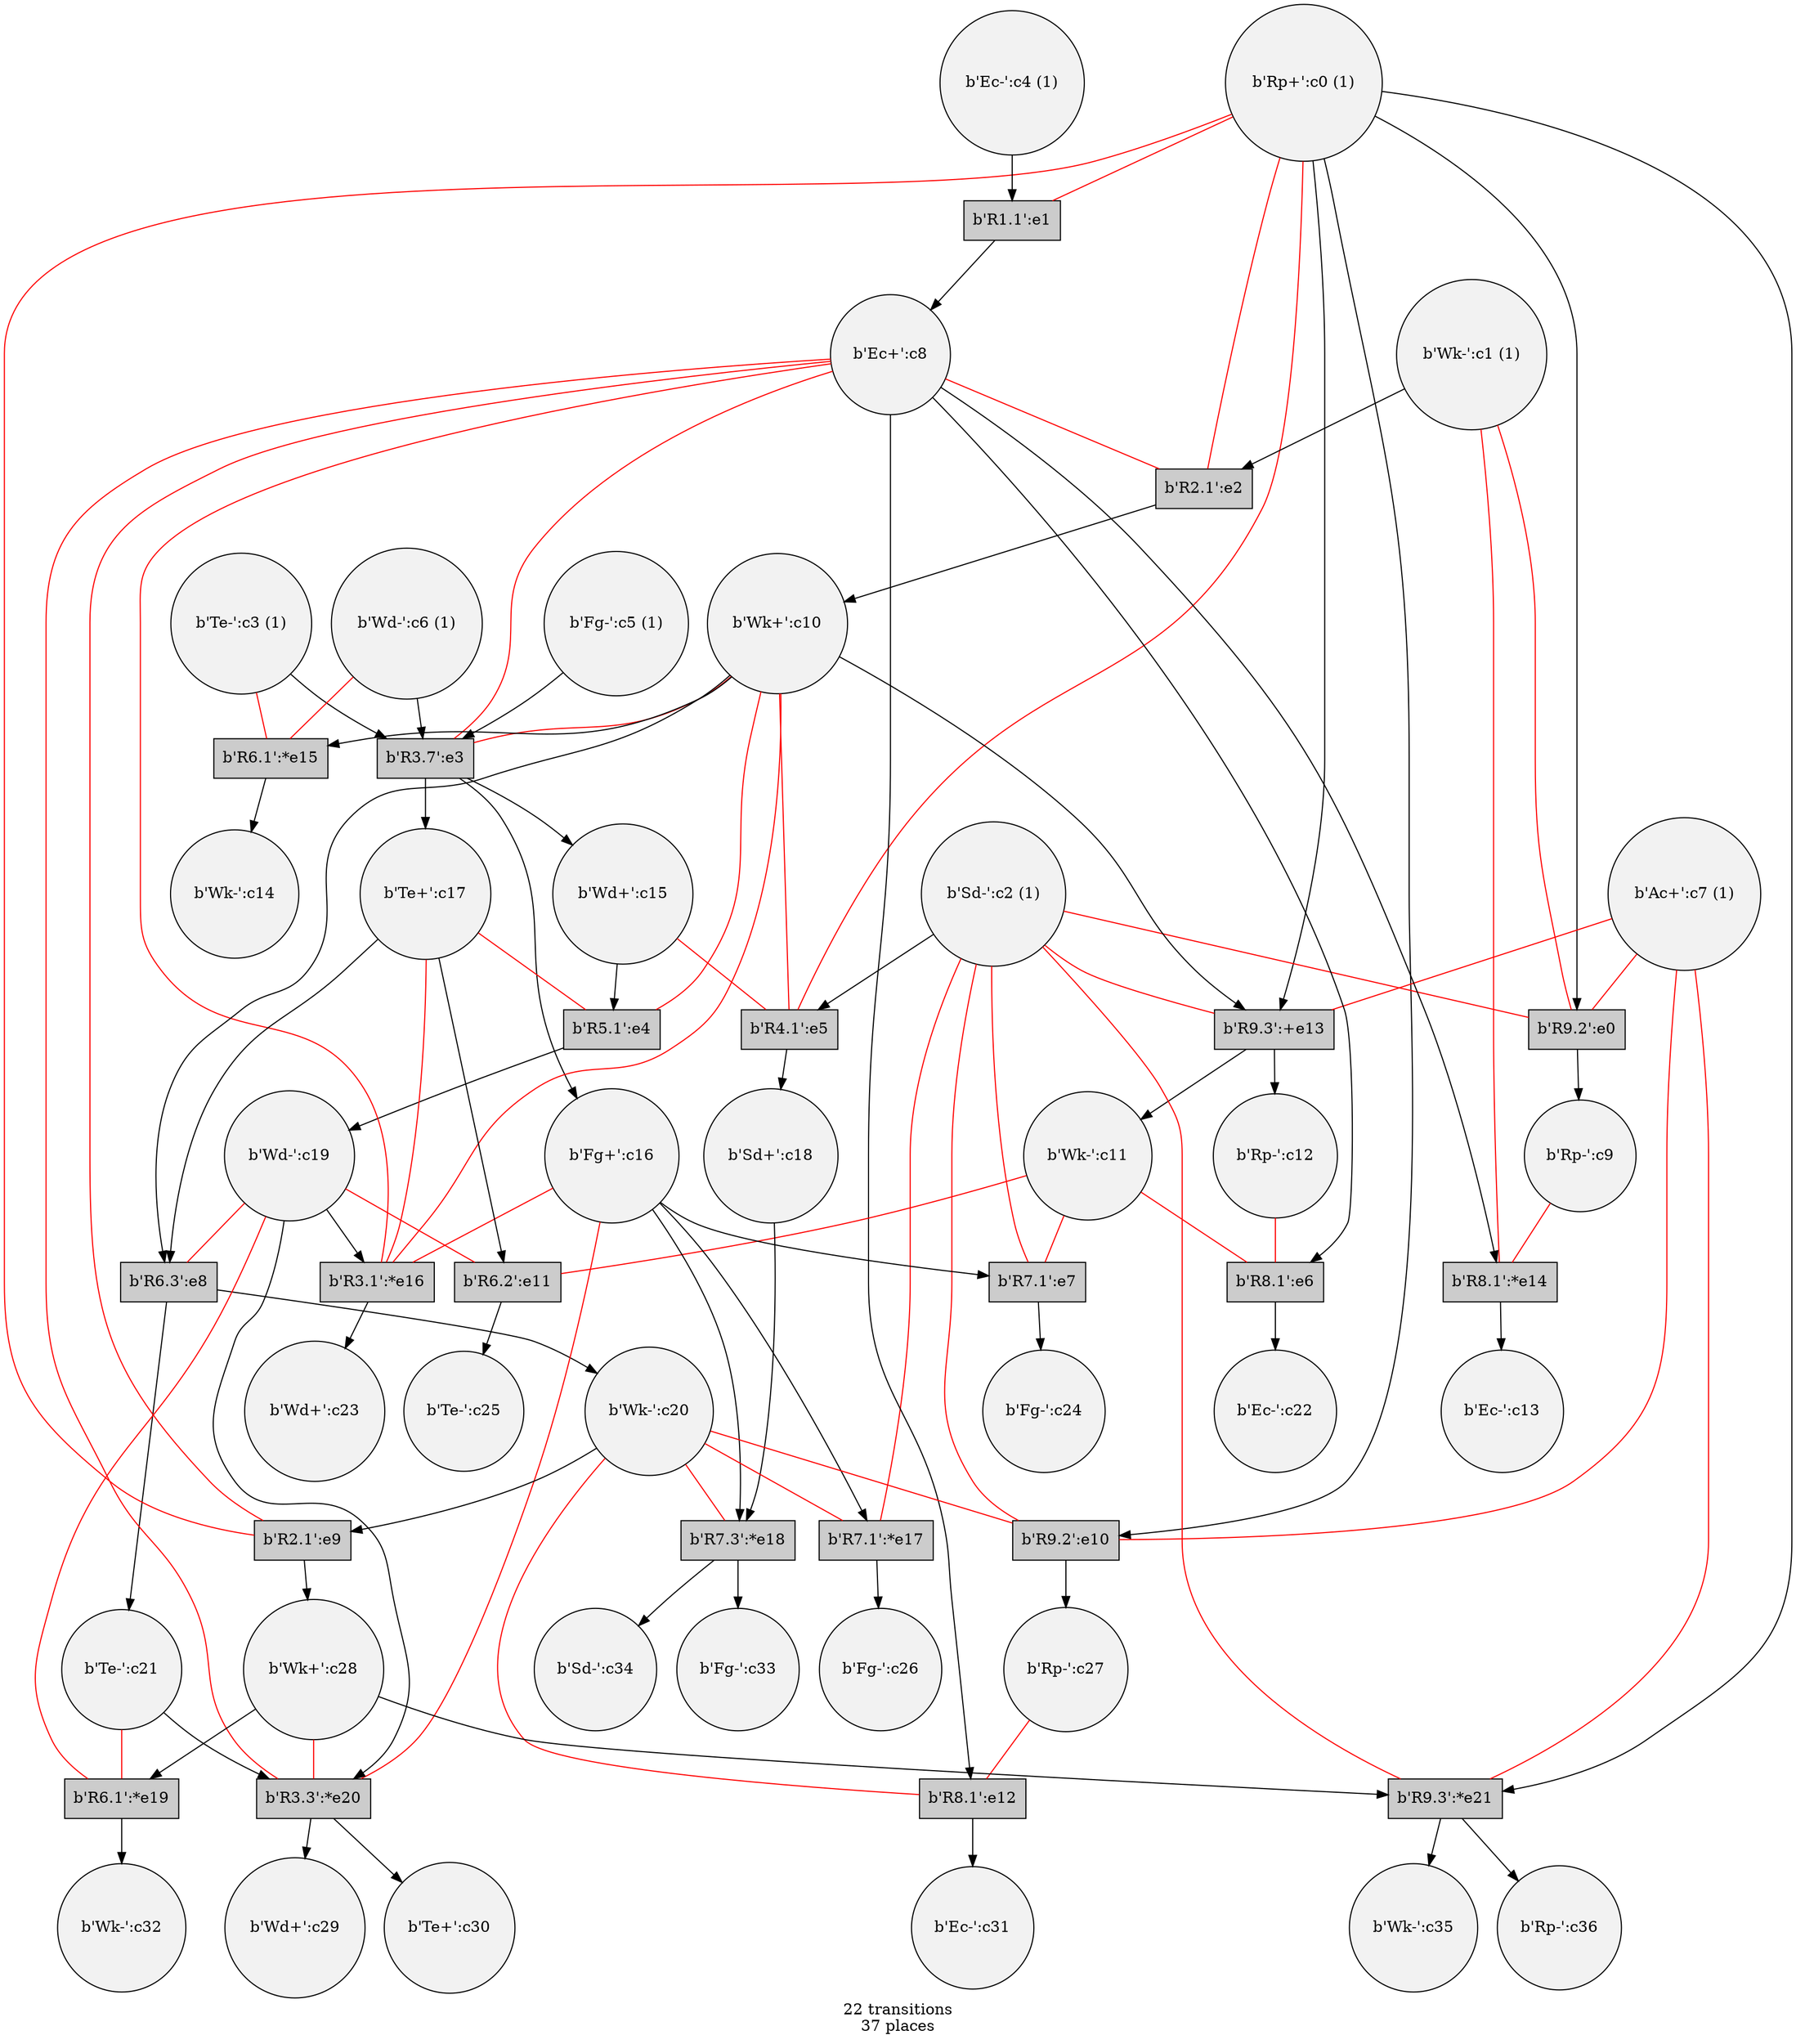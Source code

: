 digraph {
	/* transitions */
	node	[shape=box style=filled fillcolor=gray80];
	t139802831740592 [label="b'R9.2':e0"];
	t139802822956512 [label="b'R1.1':e1"];
	t139802822955456 [label="b'R2.1':e2"];
	t139802822957712 [label="b'R3.7':e3"];
	t139802822958672 [label="b'R5.1':e4"];
	t139802822956896 [label="b'R4.1':e5"];
	t139802822956368 [label="b'R8.1':e6"];
	t139802822956320 [label="b'R7.1':e7"];
	t139802822959056 [label="b'R6.3':e8"];
	t139802822955600 [label="b'R2.1':e9"];
	t139802822958000 [label="b'R9.2':e10"];
	t139802822958432 [label="b'R6.2':e11"];
	t139802822957616 [label="b'R8.1':e12"];
	t139802822957856 [label="b'R9.3':+e13"];
	t139802822955648 [label="b'R8.1':*e14"];
	t139802822957472 [label="b'R6.1':*e15"];
	t139802822956464 [label="b'R3.1':*e16"];
	t139802822958384 [label="b'R7.1':*e17"];
	t139802822957136 [label="b'R7.3':*e18"];
	t139802822956032 [label="b'R6.1':*e19"];
	t139802822955072 [label="b'R3.3':*e20"];
	t139802823177024 [label="b'R9.3':*e21"];

	/* places, flow and context relations */
	node	[shape=circle fillcolor=gray95];
	p139802822958720 [label="b'Rp+':c0 (1)"];
	p139802822958720 -> t139802822957856;
	p139802822958720 -> t139802822958000;
	p139802822958720 -> t139802823177024;
	p139802822958720 -> t139802831740592;
	p139802822958720 -> t139802822956896 [arrowhead=none color=red];
	p139802822958720 -> t139802822955456 [arrowhead=none color=red];
	p139802822958720 -> t139802822955600 [arrowhead=none color=red];
	p139802822958720 -> t139802822956512 [arrowhead=none color=red];

	p139802823177312 [label="b'Wk-':c1 (1)"];
	p139802823177312 -> t139802822955456;
	p139802823177312 -> t139802822955648 [arrowhead=none color=red];
	p139802823177312 -> t139802831740592 [arrowhead=none color=red];

	p139802823178992 [label="b'Sd-':c2 (1)"];
	p139802823178992 -> t139802822956896;
	p139802823178992 -> t139802831740592 [arrowhead=none color=red];
	p139802823178992 -> t139802822957856 [arrowhead=none color=red];
	p139802823178992 -> t139802822956320 [arrowhead=none color=red];
	p139802823178992 -> t139802823177024 [arrowhead=none color=red];
	p139802823178992 -> t139802822958384 [arrowhead=none color=red];
	p139802823178992 -> t139802822958000 [arrowhead=none color=red];

	p139802823176928 [label="b'Te-':c3 (1)"];
	p139802823176928 -> t139802822957712;
	p139802823176928 -> t139802822957472 [arrowhead=none color=red];

	p139802823178416 [label="b'Ec-':c4 (1)"];
	p139802823178416 -> t139802822956512;

	p139802823178464 [label="b'Fg-':c5 (1)"];
	p139802823178464 -> t139802822957712;

	p139802823177264 [label="b'Wd-':c6 (1)"];
	p139802823177264 -> t139802822957712;
	p139802823177264 -> t139802822957472 [arrowhead=none color=red];

	p139802823176448 [label="b'Ac+':c7 (1)"];
	p139802823176448 -> t139802822957856 [arrowhead=none color=red];
	p139802823176448 -> t139802822958000 [arrowhead=none color=red];
	p139802823176448 -> t139802823177024 [arrowhead=none color=red];
	p139802823176448 -> t139802831740592 [arrowhead=none color=red];

	p139802823176400 [label="b'Ec+':c8"];
	t139802822956512 -> p139802823176400;
	p139802823176400 -> t139802822955648;
	p139802823176400 -> t139802822957616;
	p139802823176400 -> t139802822956368;
	p139802823176400 -> t139802822955072 [arrowhead=none color=red];
	p139802823176400 -> t139802822955600 [arrowhead=none color=red];
	p139802823176400 -> t139802822957712 [arrowhead=none color=red];
	p139802823176400 -> t139802822956464 [arrowhead=none color=red];
	p139802823176400 -> t139802822955456 [arrowhead=none color=red];

	p139802823176256 [label="b'Rp-':c9"];
	t139802831740592 -> p139802823176256;
	p139802823176256 -> t139802822955648 [arrowhead=none color=red];

	p139802823176736 [label="b'Wk+':c10"];
	t139802822955456 -> p139802823176736;
	p139802823176736 -> t139802822957856;
	p139802823176736 -> t139802822959056;
	p139802823176736 -> t139802822957472;
	p139802823176736 -> t139802822957712 [arrowhead=none color=red];
	p139802823176736 -> t139802822956464 [arrowhead=none color=red];
	p139802823176736 -> t139802822958672 [arrowhead=none color=red];
	p139802823176736 -> t139802822956896 [arrowhead=none color=red];

	p139802823177456 [label="b'Wk-':c11"];
	t139802822957856 -> p139802823177456;
	p139802823177456 -> t139802822956320 [arrowhead=none color=red];
	p139802823177456 -> t139802822956368 [arrowhead=none color=red];
	p139802823177456 -> t139802822958432 [arrowhead=none color=red];

	p139802823177408 [label="b'Rp-':c12"];
	t139802822957856 -> p139802823177408;
	p139802823177408 -> t139802822956368 [arrowhead=none color=red];

	p139802823176544 [label="b'Ec-':c13"];
	t139802822955648 -> p139802823176544;

	p139802823178368 [label="b'Wk-':c14"];
	t139802822957472 -> p139802823178368;

	p139802823176688 [label="b'Wd+':c15"];
	t139802822957712 -> p139802823176688;
	p139802823176688 -> t139802822958672;
	p139802823176688 -> t139802822956896 [arrowhead=none color=red];

	p139802823176496 [label="b'Fg+':c16"];
	t139802822957712 -> p139802823176496;
	p139802823176496 -> t139802822956320;
	p139802823176496 -> t139802822958384;
	p139802823176496 -> t139802822957136;
	p139802823176496 -> t139802822956464 [arrowhead=none color=red];
	p139802823176496 -> t139802822955072 [arrowhead=none color=red];

	p139802823177216 [label="b'Te+':c17"];
	t139802822957712 -> p139802823177216;
	p139802823177216 -> t139802822959056;
	p139802823177216 -> t139802822958432;
	p139802823177216 -> t139802822956464 [arrowhead=none color=red];
	p139802823177216 -> t139802822958672 [arrowhead=none color=red];

	p139802823177600 [label="b'Sd+':c18"];
	t139802822956896 -> p139802823177600;
	p139802823177600 -> t139802822957136;

	p139802823176304 [label="b'Wd-':c19"];
	t139802822958672 -> p139802823176304;
	p139802823176304 -> t139802822956464;
	p139802823176304 -> t139802822955072;
	p139802823176304 -> t139802822956032 [arrowhead=none color=red];
	p139802823176304 -> t139802822959056 [arrowhead=none color=red];
	p139802823176304 -> t139802822958432 [arrowhead=none color=red];

	p139802823176784 [label="b'Wk-':c20"];
	t139802822959056 -> p139802823176784;
	p139802823176784 -> t139802822955600;
	p139802823176784 -> t139802822958384 [arrowhead=none color=red];
	p139802823176784 -> t139802822958000 [arrowhead=none color=red];
	p139802823176784 -> t139802822957616 [arrowhead=none color=red];
	p139802823176784 -> t139802822957136 [arrowhead=none color=red];

	p139802823177072 [label="b'Te-':c21"];
	t139802822959056 -> p139802823177072;
	p139802823177072 -> t139802822955072;
	p139802823177072 -> t139802822956032 [arrowhead=none color=red];

	p139802823177360 [label="b'Ec-':c22"];
	t139802822956368 -> p139802823177360;

	p139802823178080 [label="b'Wd+':c23"];
	t139802822956464 -> p139802823178080;

	p139802823178128 [label="b'Fg-':c24"];
	t139802822956320 -> p139802823178128;

	p139802823178176 [label="b'Te-':c25"];
	t139802822958432 -> p139802823178176;

	p139802823178224 [label="b'Fg-':c26"];
	t139802822958384 -> p139802823178224;

	p139802823178272 [label="b'Rp-':c27"];
	t139802822958000 -> p139802823178272;
	p139802823178272 -> t139802822957616 [arrowhead=none color=red];

	p139802823178320 [label="b'Wk+':c28"];
	t139802822955600 -> p139802823178320;
	p139802823178320 -> t139802822956032;
	p139802823178320 -> t139802823177024;
	p139802823178320 -> t139802822955072 [arrowhead=none color=red];

	p139802823176832 [label="b'Wd+':c29"];
	t139802822955072 -> p139802823176832;

	p139802823178512 [label="b'Te+':c30"];
	t139802822955072 -> p139802823178512;

	p139802823178944 [label="b'Ec-':c31"];
	t139802822957616 -> p139802823178944;

	p139802823179040 [label="b'Wk-':c32"];
	t139802822956032 -> p139802823179040;

	p139802823179088 [label="b'Fg-':c33"];
	t139802822957136 -> p139802823179088;

	p139802823179136 [label="b'Sd-':c34"];
	t139802822957136 -> p139802823179136;

	p139802823179184 [label="b'Wk-':c35"];
	t139802823177024 -> p139802823179184;

	p139802823179232 [label="b'Rp-':c36"];
	t139802823177024 -> p139802823179232;

	graph [label="22 transitions\n37 places"];
}
